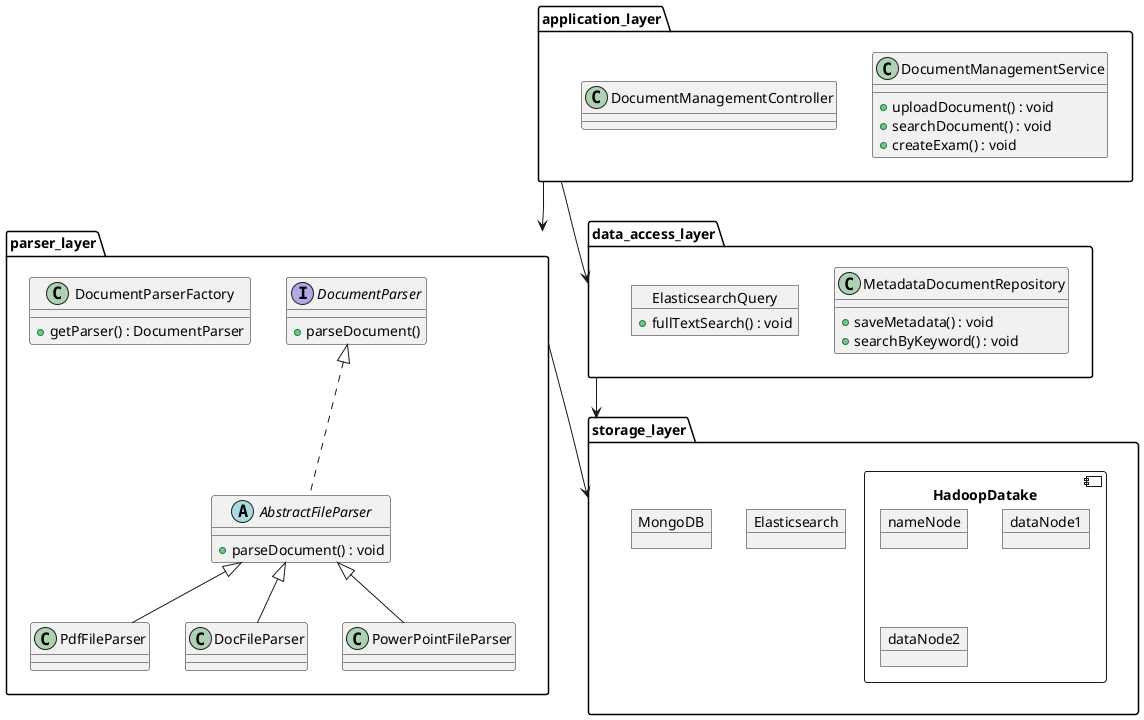 @startuml

package application_layer {
class DocumentManagementService {
    +uploadDocument() : void
    +searchDocument() : void
    +createExam() : void
    }
class DocumentManagementController {
}
}
package parser_layer {
interface DocumentParser {
    +parseDocument()
}

abstract class AbstractFileParser implements DocumentParser {
    +parseDocument() : void
}

class PdfFileParser extends AbstractFileParser {}
class DocFileParser extends AbstractFileParser {}
class PowerPointFileParser extends AbstractFileParser {}


class DocumentParserFactory {
    +getParser() : DocumentParser
}
}
package data_access_layer {
class MetadataDocumentRepository {
    +saveMetadata() : void
    +searchByKeyword() : void
}
object ElasticsearchQuery {
    +fullTextSearch() : void
    }


}
package storage_layer {
component HadoopDatake {
object nameNode
object dataNode1
object dataNode2
}
object Elasticsearch
object MongoDB
}

application_layer --> parser_layer
application_layer --> data_access_layer
parser_layer --> storage_layer
data_access_layer --> storage_layer

@enduml